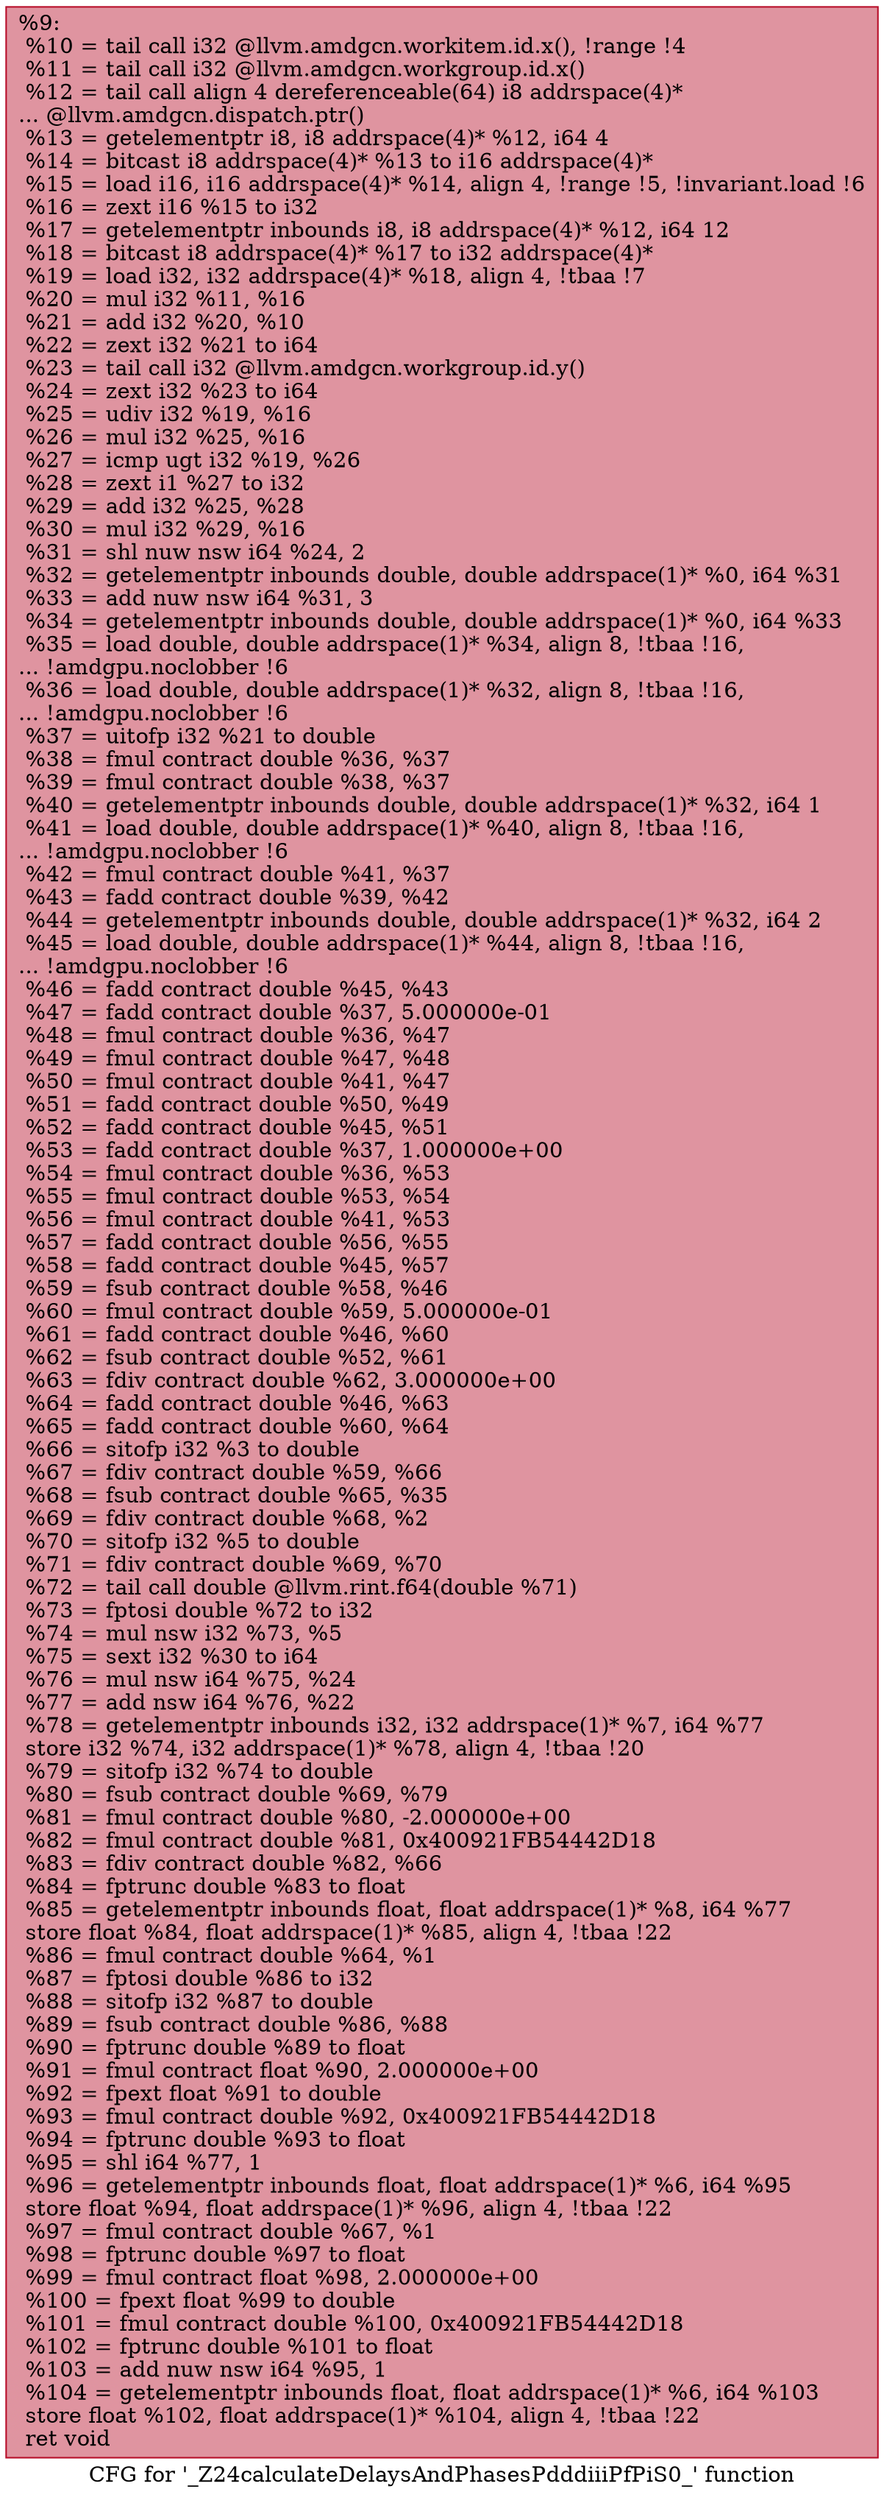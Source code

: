 digraph "CFG for '_Z24calculateDelaysAndPhasesPdddiiiPfPiS0_' function" {
	label="CFG for '_Z24calculateDelaysAndPhasesPdddiiiPfPiS0_' function";

	Node0x5a687e0 [shape=record,color="#b70d28ff", style=filled, fillcolor="#b70d2870",label="{%9:\l  %10 = tail call i32 @llvm.amdgcn.workitem.id.x(), !range !4\l  %11 = tail call i32 @llvm.amdgcn.workgroup.id.x()\l  %12 = tail call align 4 dereferenceable(64) i8 addrspace(4)*\l... @llvm.amdgcn.dispatch.ptr()\l  %13 = getelementptr i8, i8 addrspace(4)* %12, i64 4\l  %14 = bitcast i8 addrspace(4)* %13 to i16 addrspace(4)*\l  %15 = load i16, i16 addrspace(4)* %14, align 4, !range !5, !invariant.load !6\l  %16 = zext i16 %15 to i32\l  %17 = getelementptr inbounds i8, i8 addrspace(4)* %12, i64 12\l  %18 = bitcast i8 addrspace(4)* %17 to i32 addrspace(4)*\l  %19 = load i32, i32 addrspace(4)* %18, align 4, !tbaa !7\l  %20 = mul i32 %11, %16\l  %21 = add i32 %20, %10\l  %22 = zext i32 %21 to i64\l  %23 = tail call i32 @llvm.amdgcn.workgroup.id.y()\l  %24 = zext i32 %23 to i64\l  %25 = udiv i32 %19, %16\l  %26 = mul i32 %25, %16\l  %27 = icmp ugt i32 %19, %26\l  %28 = zext i1 %27 to i32\l  %29 = add i32 %25, %28\l  %30 = mul i32 %29, %16\l  %31 = shl nuw nsw i64 %24, 2\l  %32 = getelementptr inbounds double, double addrspace(1)* %0, i64 %31\l  %33 = add nuw nsw i64 %31, 3\l  %34 = getelementptr inbounds double, double addrspace(1)* %0, i64 %33\l  %35 = load double, double addrspace(1)* %34, align 8, !tbaa !16,\l... !amdgpu.noclobber !6\l  %36 = load double, double addrspace(1)* %32, align 8, !tbaa !16,\l... !amdgpu.noclobber !6\l  %37 = uitofp i32 %21 to double\l  %38 = fmul contract double %36, %37\l  %39 = fmul contract double %38, %37\l  %40 = getelementptr inbounds double, double addrspace(1)* %32, i64 1\l  %41 = load double, double addrspace(1)* %40, align 8, !tbaa !16,\l... !amdgpu.noclobber !6\l  %42 = fmul contract double %41, %37\l  %43 = fadd contract double %39, %42\l  %44 = getelementptr inbounds double, double addrspace(1)* %32, i64 2\l  %45 = load double, double addrspace(1)* %44, align 8, !tbaa !16,\l... !amdgpu.noclobber !6\l  %46 = fadd contract double %45, %43\l  %47 = fadd contract double %37, 5.000000e-01\l  %48 = fmul contract double %36, %47\l  %49 = fmul contract double %47, %48\l  %50 = fmul contract double %41, %47\l  %51 = fadd contract double %50, %49\l  %52 = fadd contract double %45, %51\l  %53 = fadd contract double %37, 1.000000e+00\l  %54 = fmul contract double %36, %53\l  %55 = fmul contract double %53, %54\l  %56 = fmul contract double %41, %53\l  %57 = fadd contract double %56, %55\l  %58 = fadd contract double %45, %57\l  %59 = fsub contract double %58, %46\l  %60 = fmul contract double %59, 5.000000e-01\l  %61 = fadd contract double %46, %60\l  %62 = fsub contract double %52, %61\l  %63 = fdiv contract double %62, 3.000000e+00\l  %64 = fadd contract double %46, %63\l  %65 = fadd contract double %60, %64\l  %66 = sitofp i32 %3 to double\l  %67 = fdiv contract double %59, %66\l  %68 = fsub contract double %65, %35\l  %69 = fdiv contract double %68, %2\l  %70 = sitofp i32 %5 to double\l  %71 = fdiv contract double %69, %70\l  %72 = tail call double @llvm.rint.f64(double %71)\l  %73 = fptosi double %72 to i32\l  %74 = mul nsw i32 %73, %5\l  %75 = sext i32 %30 to i64\l  %76 = mul nsw i64 %75, %24\l  %77 = add nsw i64 %76, %22\l  %78 = getelementptr inbounds i32, i32 addrspace(1)* %7, i64 %77\l  store i32 %74, i32 addrspace(1)* %78, align 4, !tbaa !20\l  %79 = sitofp i32 %74 to double\l  %80 = fsub contract double %69, %79\l  %81 = fmul contract double %80, -2.000000e+00\l  %82 = fmul contract double %81, 0x400921FB54442D18\l  %83 = fdiv contract double %82, %66\l  %84 = fptrunc double %83 to float\l  %85 = getelementptr inbounds float, float addrspace(1)* %8, i64 %77\l  store float %84, float addrspace(1)* %85, align 4, !tbaa !22\l  %86 = fmul contract double %64, %1\l  %87 = fptosi double %86 to i32\l  %88 = sitofp i32 %87 to double\l  %89 = fsub contract double %86, %88\l  %90 = fptrunc double %89 to float\l  %91 = fmul contract float %90, 2.000000e+00\l  %92 = fpext float %91 to double\l  %93 = fmul contract double %92, 0x400921FB54442D18\l  %94 = fptrunc double %93 to float\l  %95 = shl i64 %77, 1\l  %96 = getelementptr inbounds float, float addrspace(1)* %6, i64 %95\l  store float %94, float addrspace(1)* %96, align 4, !tbaa !22\l  %97 = fmul contract double %67, %1\l  %98 = fptrunc double %97 to float\l  %99 = fmul contract float %98, 2.000000e+00\l  %100 = fpext float %99 to double\l  %101 = fmul contract double %100, 0x400921FB54442D18\l  %102 = fptrunc double %101 to float\l  %103 = add nuw nsw i64 %95, 1\l  %104 = getelementptr inbounds float, float addrspace(1)* %6, i64 %103\l  store float %102, float addrspace(1)* %104, align 4, !tbaa !22\l  ret void\l}"];
}
